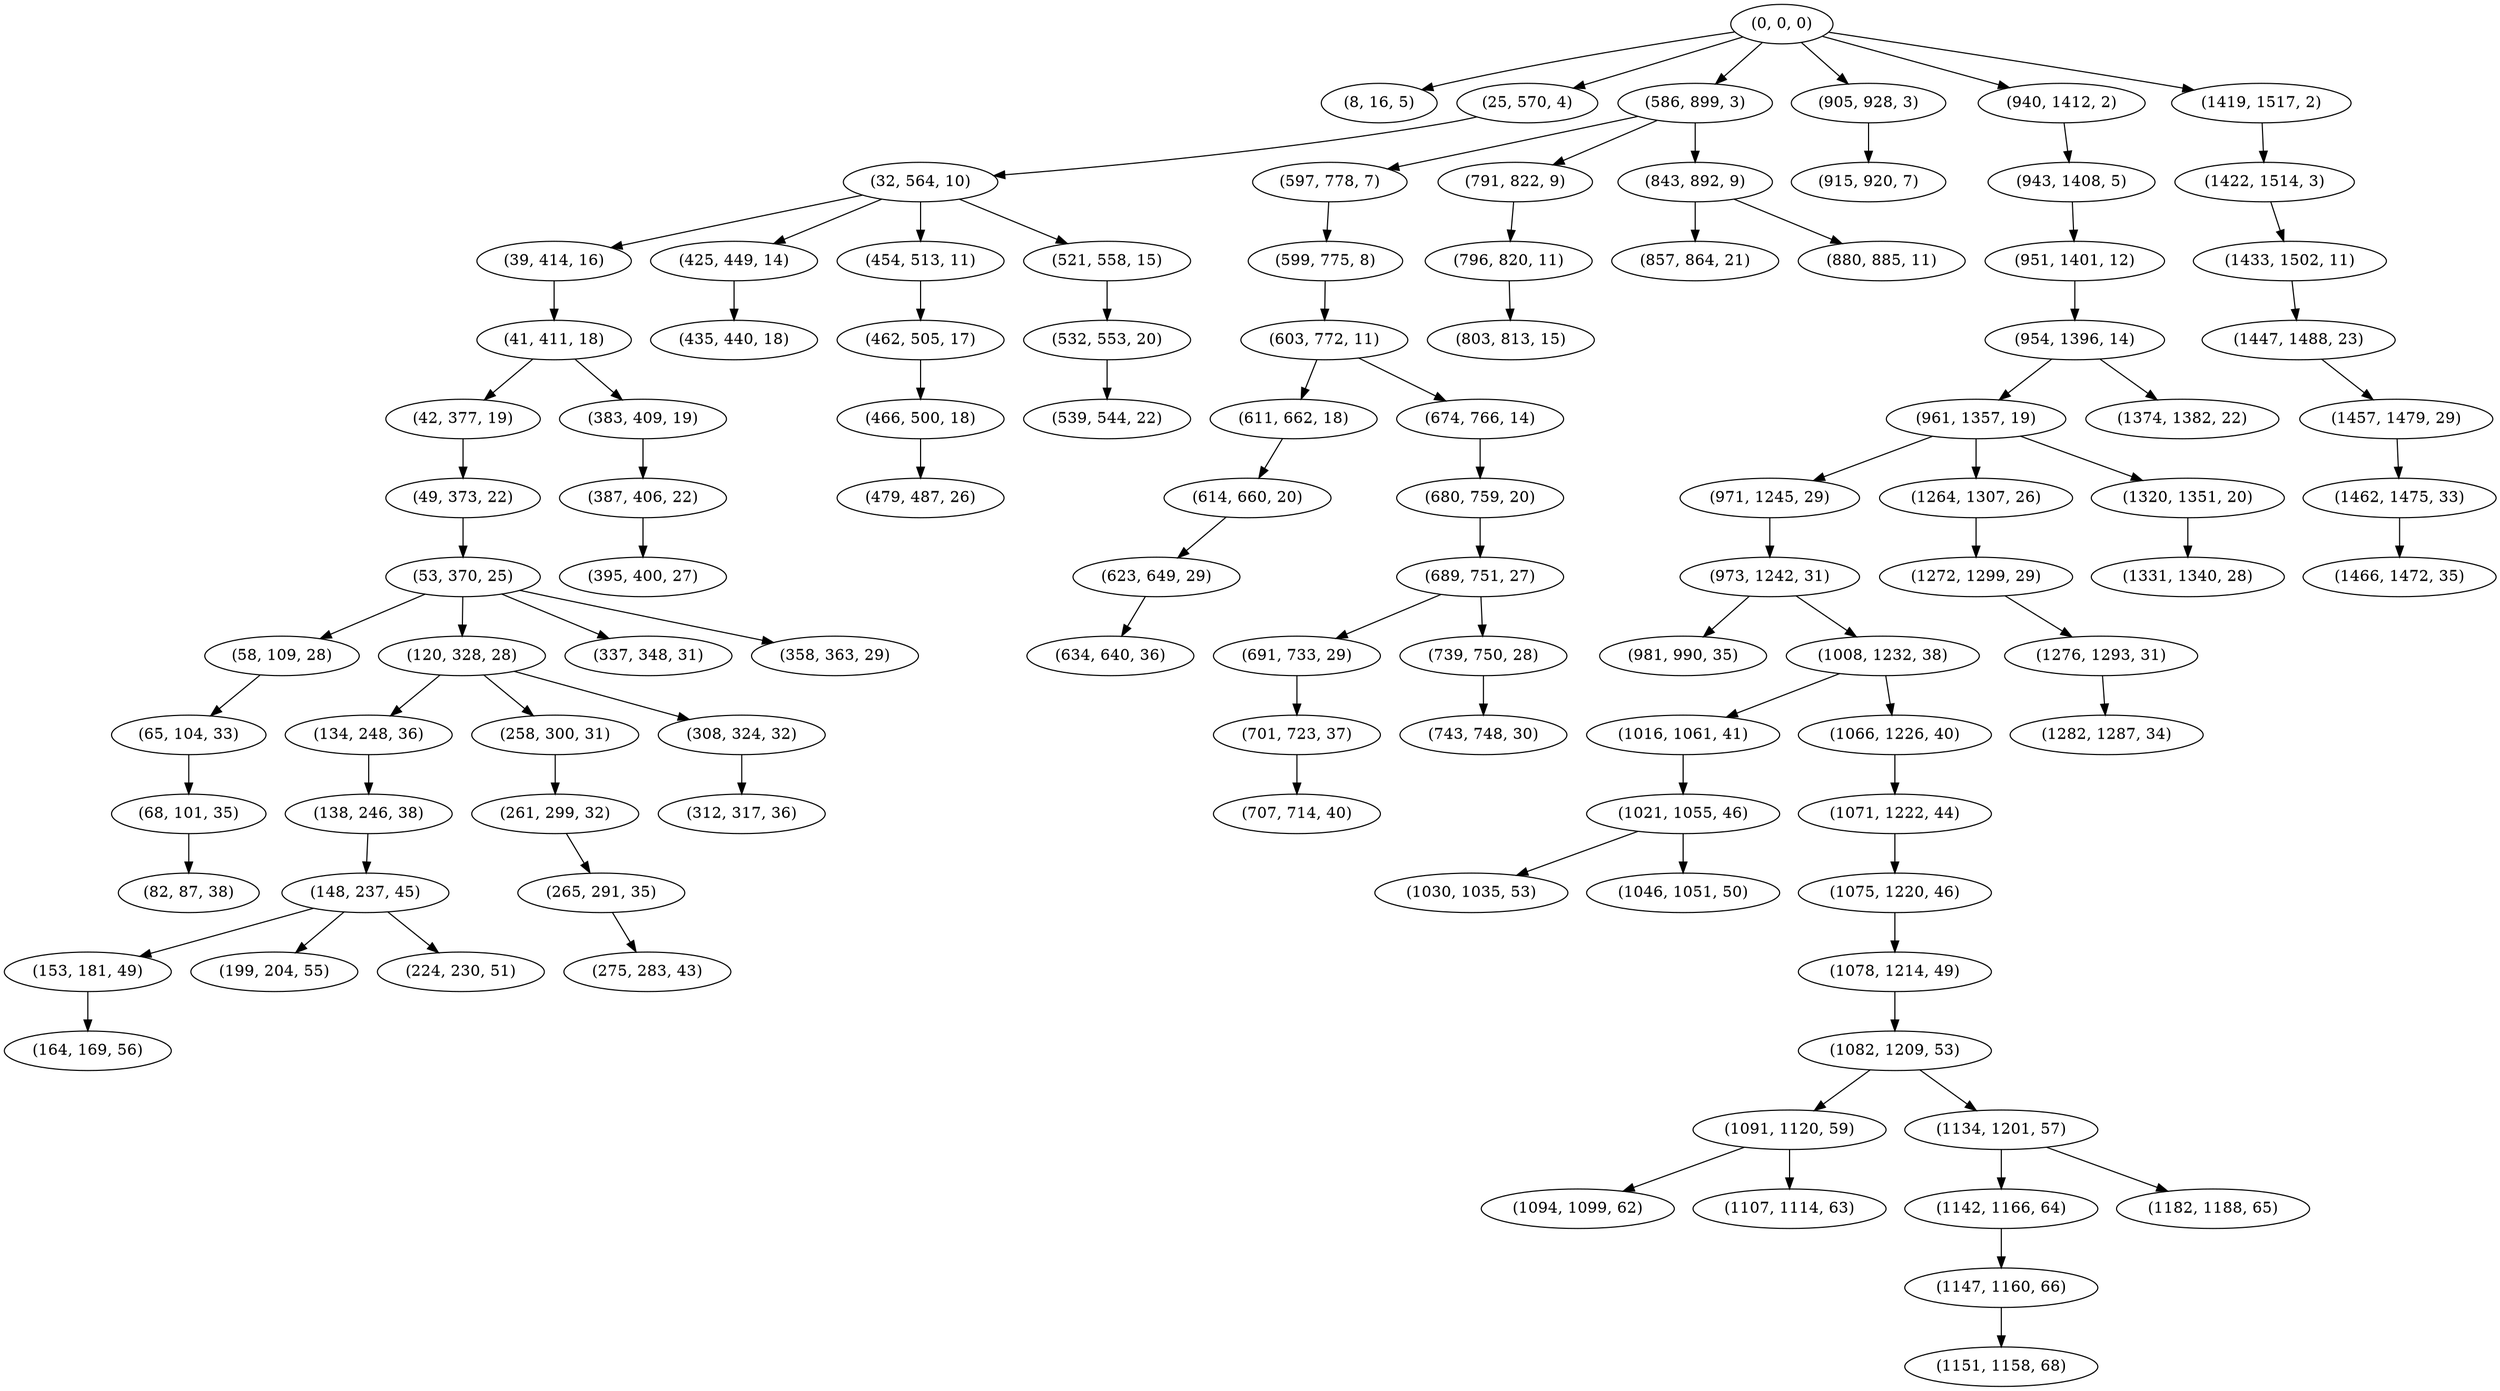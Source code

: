digraph tree {
    "(0, 0, 0)";
    "(8, 16, 5)";
    "(25, 570, 4)";
    "(32, 564, 10)";
    "(39, 414, 16)";
    "(41, 411, 18)";
    "(42, 377, 19)";
    "(49, 373, 22)";
    "(53, 370, 25)";
    "(58, 109, 28)";
    "(65, 104, 33)";
    "(68, 101, 35)";
    "(82, 87, 38)";
    "(120, 328, 28)";
    "(134, 248, 36)";
    "(138, 246, 38)";
    "(148, 237, 45)";
    "(153, 181, 49)";
    "(164, 169, 56)";
    "(199, 204, 55)";
    "(224, 230, 51)";
    "(258, 300, 31)";
    "(261, 299, 32)";
    "(265, 291, 35)";
    "(275, 283, 43)";
    "(308, 324, 32)";
    "(312, 317, 36)";
    "(337, 348, 31)";
    "(358, 363, 29)";
    "(383, 409, 19)";
    "(387, 406, 22)";
    "(395, 400, 27)";
    "(425, 449, 14)";
    "(435, 440, 18)";
    "(454, 513, 11)";
    "(462, 505, 17)";
    "(466, 500, 18)";
    "(479, 487, 26)";
    "(521, 558, 15)";
    "(532, 553, 20)";
    "(539, 544, 22)";
    "(586, 899, 3)";
    "(597, 778, 7)";
    "(599, 775, 8)";
    "(603, 772, 11)";
    "(611, 662, 18)";
    "(614, 660, 20)";
    "(623, 649, 29)";
    "(634, 640, 36)";
    "(674, 766, 14)";
    "(680, 759, 20)";
    "(689, 751, 27)";
    "(691, 733, 29)";
    "(701, 723, 37)";
    "(707, 714, 40)";
    "(739, 750, 28)";
    "(743, 748, 30)";
    "(791, 822, 9)";
    "(796, 820, 11)";
    "(803, 813, 15)";
    "(843, 892, 9)";
    "(857, 864, 21)";
    "(880, 885, 11)";
    "(905, 928, 3)";
    "(915, 920, 7)";
    "(940, 1412, 2)";
    "(943, 1408, 5)";
    "(951, 1401, 12)";
    "(954, 1396, 14)";
    "(961, 1357, 19)";
    "(971, 1245, 29)";
    "(973, 1242, 31)";
    "(981, 990, 35)";
    "(1008, 1232, 38)";
    "(1016, 1061, 41)";
    "(1021, 1055, 46)";
    "(1030, 1035, 53)";
    "(1046, 1051, 50)";
    "(1066, 1226, 40)";
    "(1071, 1222, 44)";
    "(1075, 1220, 46)";
    "(1078, 1214, 49)";
    "(1082, 1209, 53)";
    "(1091, 1120, 59)";
    "(1094, 1099, 62)";
    "(1107, 1114, 63)";
    "(1134, 1201, 57)";
    "(1142, 1166, 64)";
    "(1147, 1160, 66)";
    "(1151, 1158, 68)";
    "(1182, 1188, 65)";
    "(1264, 1307, 26)";
    "(1272, 1299, 29)";
    "(1276, 1293, 31)";
    "(1282, 1287, 34)";
    "(1320, 1351, 20)";
    "(1331, 1340, 28)";
    "(1374, 1382, 22)";
    "(1419, 1517, 2)";
    "(1422, 1514, 3)";
    "(1433, 1502, 11)";
    "(1447, 1488, 23)";
    "(1457, 1479, 29)";
    "(1462, 1475, 33)";
    "(1466, 1472, 35)";
    "(0, 0, 0)" -> "(8, 16, 5)";
    "(0, 0, 0)" -> "(25, 570, 4)";
    "(0, 0, 0)" -> "(586, 899, 3)";
    "(0, 0, 0)" -> "(905, 928, 3)";
    "(0, 0, 0)" -> "(940, 1412, 2)";
    "(0, 0, 0)" -> "(1419, 1517, 2)";
    "(25, 570, 4)" -> "(32, 564, 10)";
    "(32, 564, 10)" -> "(39, 414, 16)";
    "(32, 564, 10)" -> "(425, 449, 14)";
    "(32, 564, 10)" -> "(454, 513, 11)";
    "(32, 564, 10)" -> "(521, 558, 15)";
    "(39, 414, 16)" -> "(41, 411, 18)";
    "(41, 411, 18)" -> "(42, 377, 19)";
    "(41, 411, 18)" -> "(383, 409, 19)";
    "(42, 377, 19)" -> "(49, 373, 22)";
    "(49, 373, 22)" -> "(53, 370, 25)";
    "(53, 370, 25)" -> "(58, 109, 28)";
    "(53, 370, 25)" -> "(120, 328, 28)";
    "(53, 370, 25)" -> "(337, 348, 31)";
    "(53, 370, 25)" -> "(358, 363, 29)";
    "(58, 109, 28)" -> "(65, 104, 33)";
    "(65, 104, 33)" -> "(68, 101, 35)";
    "(68, 101, 35)" -> "(82, 87, 38)";
    "(120, 328, 28)" -> "(134, 248, 36)";
    "(120, 328, 28)" -> "(258, 300, 31)";
    "(120, 328, 28)" -> "(308, 324, 32)";
    "(134, 248, 36)" -> "(138, 246, 38)";
    "(138, 246, 38)" -> "(148, 237, 45)";
    "(148, 237, 45)" -> "(153, 181, 49)";
    "(148, 237, 45)" -> "(199, 204, 55)";
    "(148, 237, 45)" -> "(224, 230, 51)";
    "(153, 181, 49)" -> "(164, 169, 56)";
    "(258, 300, 31)" -> "(261, 299, 32)";
    "(261, 299, 32)" -> "(265, 291, 35)";
    "(265, 291, 35)" -> "(275, 283, 43)";
    "(308, 324, 32)" -> "(312, 317, 36)";
    "(383, 409, 19)" -> "(387, 406, 22)";
    "(387, 406, 22)" -> "(395, 400, 27)";
    "(425, 449, 14)" -> "(435, 440, 18)";
    "(454, 513, 11)" -> "(462, 505, 17)";
    "(462, 505, 17)" -> "(466, 500, 18)";
    "(466, 500, 18)" -> "(479, 487, 26)";
    "(521, 558, 15)" -> "(532, 553, 20)";
    "(532, 553, 20)" -> "(539, 544, 22)";
    "(586, 899, 3)" -> "(597, 778, 7)";
    "(586, 899, 3)" -> "(791, 822, 9)";
    "(586, 899, 3)" -> "(843, 892, 9)";
    "(597, 778, 7)" -> "(599, 775, 8)";
    "(599, 775, 8)" -> "(603, 772, 11)";
    "(603, 772, 11)" -> "(611, 662, 18)";
    "(603, 772, 11)" -> "(674, 766, 14)";
    "(611, 662, 18)" -> "(614, 660, 20)";
    "(614, 660, 20)" -> "(623, 649, 29)";
    "(623, 649, 29)" -> "(634, 640, 36)";
    "(674, 766, 14)" -> "(680, 759, 20)";
    "(680, 759, 20)" -> "(689, 751, 27)";
    "(689, 751, 27)" -> "(691, 733, 29)";
    "(689, 751, 27)" -> "(739, 750, 28)";
    "(691, 733, 29)" -> "(701, 723, 37)";
    "(701, 723, 37)" -> "(707, 714, 40)";
    "(739, 750, 28)" -> "(743, 748, 30)";
    "(791, 822, 9)" -> "(796, 820, 11)";
    "(796, 820, 11)" -> "(803, 813, 15)";
    "(843, 892, 9)" -> "(857, 864, 21)";
    "(843, 892, 9)" -> "(880, 885, 11)";
    "(905, 928, 3)" -> "(915, 920, 7)";
    "(940, 1412, 2)" -> "(943, 1408, 5)";
    "(943, 1408, 5)" -> "(951, 1401, 12)";
    "(951, 1401, 12)" -> "(954, 1396, 14)";
    "(954, 1396, 14)" -> "(961, 1357, 19)";
    "(954, 1396, 14)" -> "(1374, 1382, 22)";
    "(961, 1357, 19)" -> "(971, 1245, 29)";
    "(961, 1357, 19)" -> "(1264, 1307, 26)";
    "(961, 1357, 19)" -> "(1320, 1351, 20)";
    "(971, 1245, 29)" -> "(973, 1242, 31)";
    "(973, 1242, 31)" -> "(981, 990, 35)";
    "(973, 1242, 31)" -> "(1008, 1232, 38)";
    "(1008, 1232, 38)" -> "(1016, 1061, 41)";
    "(1008, 1232, 38)" -> "(1066, 1226, 40)";
    "(1016, 1061, 41)" -> "(1021, 1055, 46)";
    "(1021, 1055, 46)" -> "(1030, 1035, 53)";
    "(1021, 1055, 46)" -> "(1046, 1051, 50)";
    "(1066, 1226, 40)" -> "(1071, 1222, 44)";
    "(1071, 1222, 44)" -> "(1075, 1220, 46)";
    "(1075, 1220, 46)" -> "(1078, 1214, 49)";
    "(1078, 1214, 49)" -> "(1082, 1209, 53)";
    "(1082, 1209, 53)" -> "(1091, 1120, 59)";
    "(1082, 1209, 53)" -> "(1134, 1201, 57)";
    "(1091, 1120, 59)" -> "(1094, 1099, 62)";
    "(1091, 1120, 59)" -> "(1107, 1114, 63)";
    "(1134, 1201, 57)" -> "(1142, 1166, 64)";
    "(1134, 1201, 57)" -> "(1182, 1188, 65)";
    "(1142, 1166, 64)" -> "(1147, 1160, 66)";
    "(1147, 1160, 66)" -> "(1151, 1158, 68)";
    "(1264, 1307, 26)" -> "(1272, 1299, 29)";
    "(1272, 1299, 29)" -> "(1276, 1293, 31)";
    "(1276, 1293, 31)" -> "(1282, 1287, 34)";
    "(1320, 1351, 20)" -> "(1331, 1340, 28)";
    "(1419, 1517, 2)" -> "(1422, 1514, 3)";
    "(1422, 1514, 3)" -> "(1433, 1502, 11)";
    "(1433, 1502, 11)" -> "(1447, 1488, 23)";
    "(1447, 1488, 23)" -> "(1457, 1479, 29)";
    "(1457, 1479, 29)" -> "(1462, 1475, 33)";
    "(1462, 1475, 33)" -> "(1466, 1472, 35)";
}
